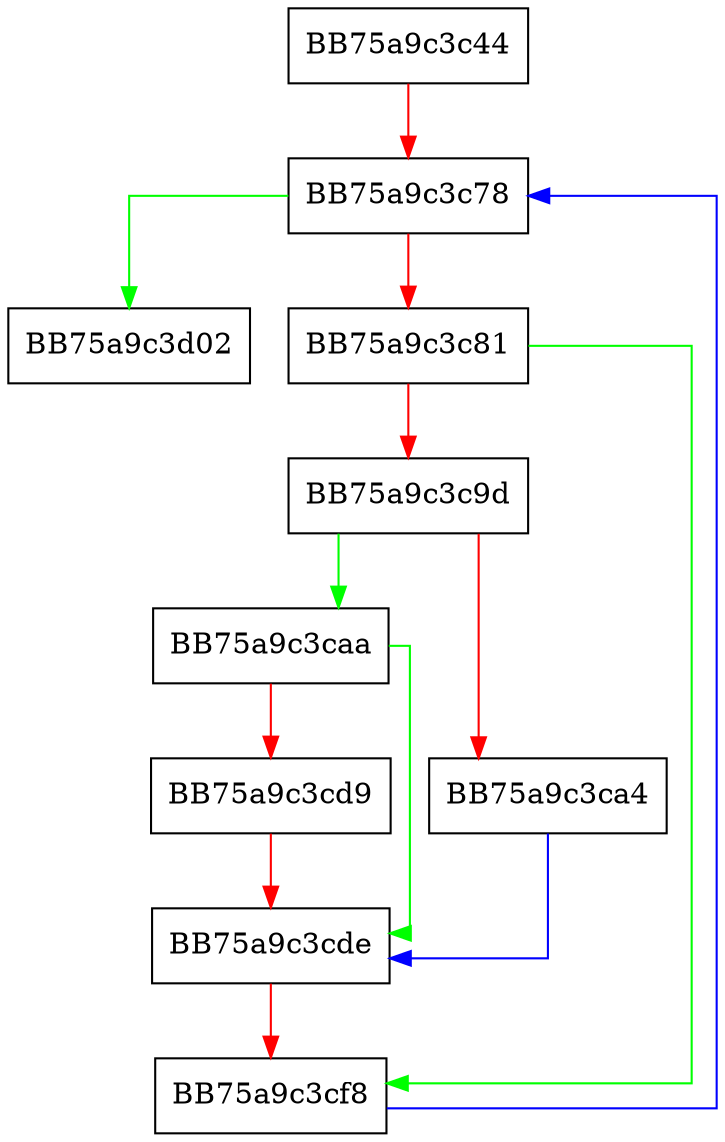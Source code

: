 digraph refresh {
  node [shape="box"];
  graph [splines=ortho];
  BB75a9c3c44 -> BB75a9c3c78 [color="red"];
  BB75a9c3c78 -> BB75a9c3d02 [color="green"];
  BB75a9c3c78 -> BB75a9c3c81 [color="red"];
  BB75a9c3c81 -> BB75a9c3cf8 [color="green"];
  BB75a9c3c81 -> BB75a9c3c9d [color="red"];
  BB75a9c3c9d -> BB75a9c3caa [color="green"];
  BB75a9c3c9d -> BB75a9c3ca4 [color="red"];
  BB75a9c3ca4 -> BB75a9c3cde [color="blue"];
  BB75a9c3caa -> BB75a9c3cde [color="green"];
  BB75a9c3caa -> BB75a9c3cd9 [color="red"];
  BB75a9c3cd9 -> BB75a9c3cde [color="red"];
  BB75a9c3cde -> BB75a9c3cf8 [color="red"];
  BB75a9c3cf8 -> BB75a9c3c78 [color="blue"];
}